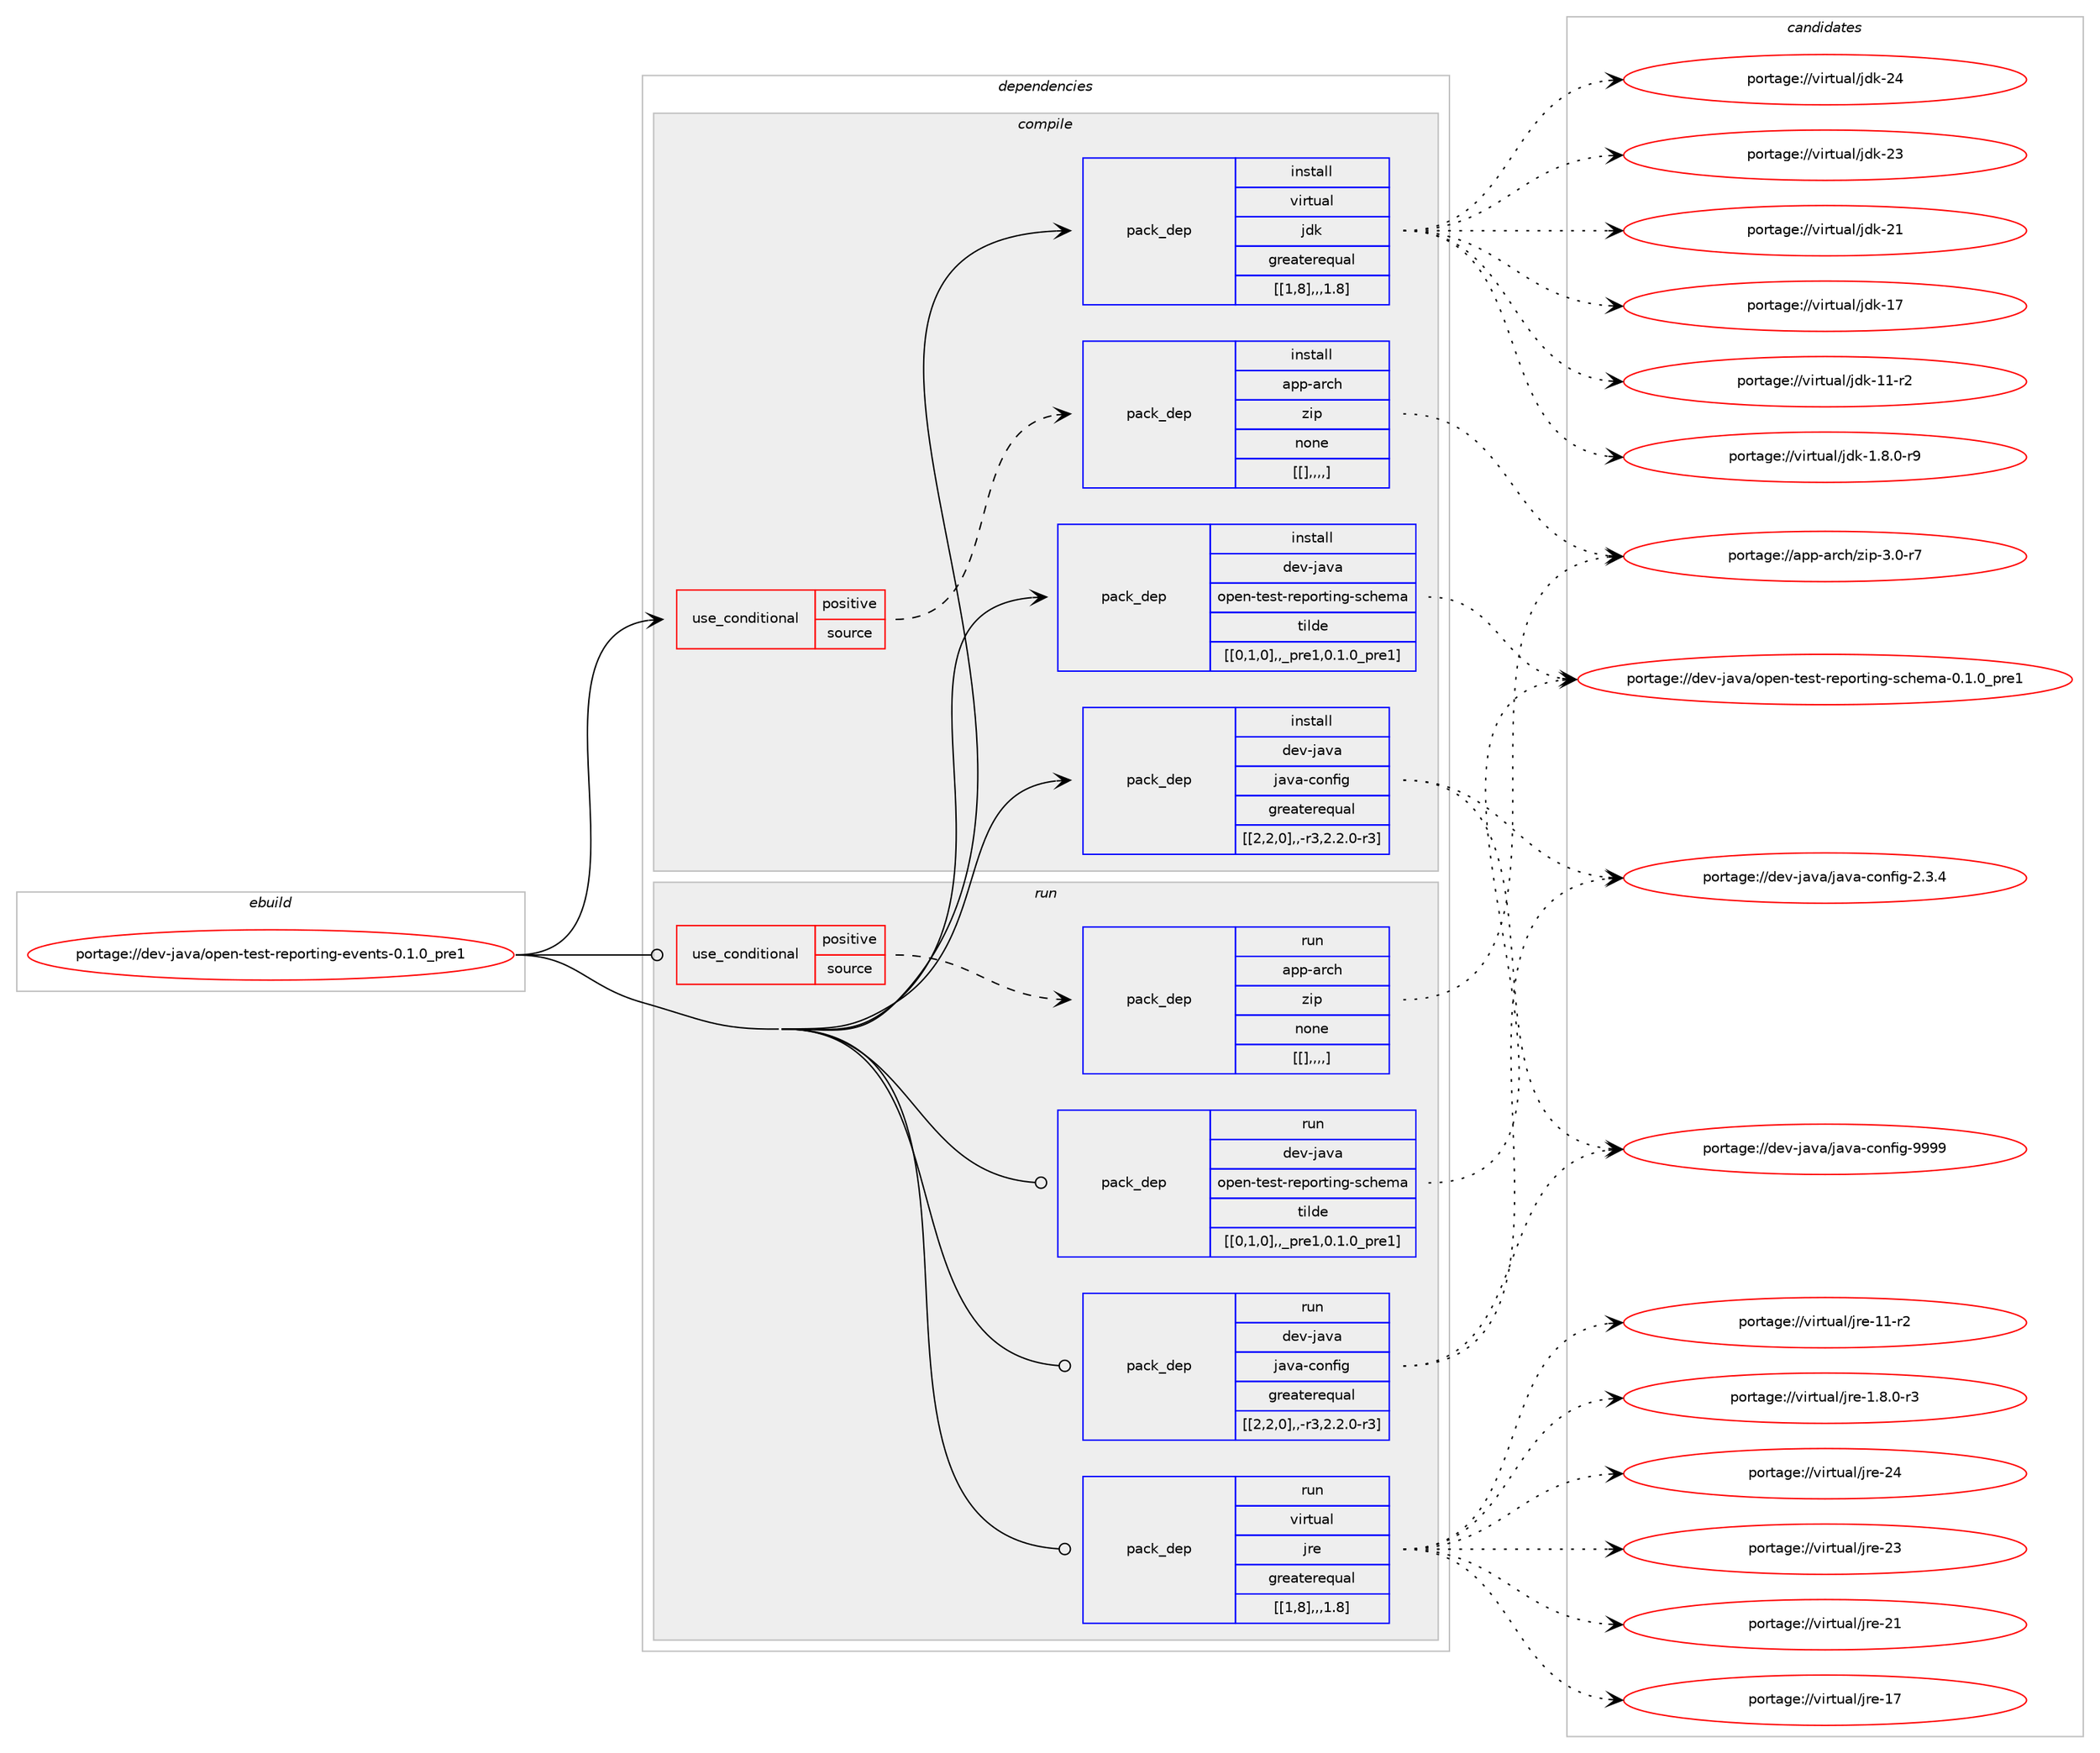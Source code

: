digraph prolog {

# *************
# Graph options
# *************

newrank=true;
concentrate=true;
compound=true;
graph [rankdir=LR,fontname=Helvetica,fontsize=10,ranksep=1.5];#, ranksep=2.5, nodesep=0.2];
edge  [arrowhead=vee];
node  [fontname=Helvetica,fontsize=10];

# **********
# The ebuild
# **********

subgraph cluster_leftcol {
color=gray;
label=<<i>ebuild</i>>;
id [label="portage://dev-java/open-test-reporting-events-0.1.0_pre1", color=red, width=4, href="../dev-java/open-test-reporting-events-0.1.0_pre1.svg"];
}

# ****************
# The dependencies
# ****************

subgraph cluster_midcol {
color=gray;
label=<<i>dependencies</i>>;
subgraph cluster_compile {
fillcolor="#eeeeee";
style=filled;
label=<<i>compile</i>>;
subgraph cond22880 {
dependency96593 [label=<<TABLE BORDER="0" CELLBORDER="1" CELLSPACING="0" CELLPADDING="4"><TR><TD ROWSPAN="3" CELLPADDING="10">use_conditional</TD></TR><TR><TD>positive</TD></TR><TR><TD>source</TD></TR></TABLE>>, shape=none, color=red];
subgraph pack72665 {
dependency96594 [label=<<TABLE BORDER="0" CELLBORDER="1" CELLSPACING="0" CELLPADDING="4" WIDTH="220"><TR><TD ROWSPAN="6" CELLPADDING="30">pack_dep</TD></TR><TR><TD WIDTH="110">install</TD></TR><TR><TD>app-arch</TD></TR><TR><TD>zip</TD></TR><TR><TD>none</TD></TR><TR><TD>[[],,,,]</TD></TR></TABLE>>, shape=none, color=blue];
}
dependency96593:e -> dependency96594:w [weight=20,style="dashed",arrowhead="vee"];
}
id:e -> dependency96593:w [weight=20,style="solid",arrowhead="vee"];
subgraph pack72666 {
dependency96595 [label=<<TABLE BORDER="0" CELLBORDER="1" CELLSPACING="0" CELLPADDING="4" WIDTH="220"><TR><TD ROWSPAN="6" CELLPADDING="30">pack_dep</TD></TR><TR><TD WIDTH="110">install</TD></TR><TR><TD>dev-java</TD></TR><TR><TD>java-config</TD></TR><TR><TD>greaterequal</TD></TR><TR><TD>[[2,2,0],,-r3,2.2.0-r3]</TD></TR></TABLE>>, shape=none, color=blue];
}
id:e -> dependency96595:w [weight=20,style="solid",arrowhead="vee"];
subgraph pack72667 {
dependency96596 [label=<<TABLE BORDER="0" CELLBORDER="1" CELLSPACING="0" CELLPADDING="4" WIDTH="220"><TR><TD ROWSPAN="6" CELLPADDING="30">pack_dep</TD></TR><TR><TD WIDTH="110">install</TD></TR><TR><TD>dev-java</TD></TR><TR><TD>open-test-reporting-schema</TD></TR><TR><TD>tilde</TD></TR><TR><TD>[[0,1,0],,_pre1,0.1.0_pre1]</TD></TR></TABLE>>, shape=none, color=blue];
}
id:e -> dependency96596:w [weight=20,style="solid",arrowhead="vee"];
subgraph pack72668 {
dependency96597 [label=<<TABLE BORDER="0" CELLBORDER="1" CELLSPACING="0" CELLPADDING="4" WIDTH="220"><TR><TD ROWSPAN="6" CELLPADDING="30">pack_dep</TD></TR><TR><TD WIDTH="110">install</TD></TR><TR><TD>virtual</TD></TR><TR><TD>jdk</TD></TR><TR><TD>greaterequal</TD></TR><TR><TD>[[1,8],,,1.8]</TD></TR></TABLE>>, shape=none, color=blue];
}
id:e -> dependency96597:w [weight=20,style="solid",arrowhead="vee"];
}
subgraph cluster_compileandrun {
fillcolor="#eeeeee";
style=filled;
label=<<i>compile and run</i>>;
}
subgraph cluster_run {
fillcolor="#eeeeee";
style=filled;
label=<<i>run</i>>;
subgraph cond22881 {
dependency96598 [label=<<TABLE BORDER="0" CELLBORDER="1" CELLSPACING="0" CELLPADDING="4"><TR><TD ROWSPAN="3" CELLPADDING="10">use_conditional</TD></TR><TR><TD>positive</TD></TR><TR><TD>source</TD></TR></TABLE>>, shape=none, color=red];
subgraph pack72669 {
dependency96599 [label=<<TABLE BORDER="0" CELLBORDER="1" CELLSPACING="0" CELLPADDING="4" WIDTH="220"><TR><TD ROWSPAN="6" CELLPADDING="30">pack_dep</TD></TR><TR><TD WIDTH="110">run</TD></TR><TR><TD>app-arch</TD></TR><TR><TD>zip</TD></TR><TR><TD>none</TD></TR><TR><TD>[[],,,,]</TD></TR></TABLE>>, shape=none, color=blue];
}
dependency96598:e -> dependency96599:w [weight=20,style="dashed",arrowhead="vee"];
}
id:e -> dependency96598:w [weight=20,style="solid",arrowhead="odot"];
subgraph pack72670 {
dependency96600 [label=<<TABLE BORDER="0" CELLBORDER="1" CELLSPACING="0" CELLPADDING="4" WIDTH="220"><TR><TD ROWSPAN="6" CELLPADDING="30">pack_dep</TD></TR><TR><TD WIDTH="110">run</TD></TR><TR><TD>dev-java</TD></TR><TR><TD>java-config</TD></TR><TR><TD>greaterequal</TD></TR><TR><TD>[[2,2,0],,-r3,2.2.0-r3]</TD></TR></TABLE>>, shape=none, color=blue];
}
id:e -> dependency96600:w [weight=20,style="solid",arrowhead="odot"];
subgraph pack72671 {
dependency96601 [label=<<TABLE BORDER="0" CELLBORDER="1" CELLSPACING="0" CELLPADDING="4" WIDTH="220"><TR><TD ROWSPAN="6" CELLPADDING="30">pack_dep</TD></TR><TR><TD WIDTH="110">run</TD></TR><TR><TD>dev-java</TD></TR><TR><TD>open-test-reporting-schema</TD></TR><TR><TD>tilde</TD></TR><TR><TD>[[0,1,0],,_pre1,0.1.0_pre1]</TD></TR></TABLE>>, shape=none, color=blue];
}
id:e -> dependency96601:w [weight=20,style="solid",arrowhead="odot"];
subgraph pack72672 {
dependency96602 [label=<<TABLE BORDER="0" CELLBORDER="1" CELLSPACING="0" CELLPADDING="4" WIDTH="220"><TR><TD ROWSPAN="6" CELLPADDING="30">pack_dep</TD></TR><TR><TD WIDTH="110">run</TD></TR><TR><TD>virtual</TD></TR><TR><TD>jre</TD></TR><TR><TD>greaterequal</TD></TR><TR><TD>[[1,8],,,1.8]</TD></TR></TABLE>>, shape=none, color=blue];
}
id:e -> dependency96602:w [weight=20,style="solid",arrowhead="odot"];
}
}

# **************
# The candidates
# **************

subgraph cluster_choices {
rank=same;
color=gray;
label=<<i>candidates</i>>;

subgraph choice72665 {
color=black;
nodesep=1;
choice9711211245971149910447122105112455146484511455 [label="portage://app-arch/zip-3.0-r7", color=red, width=4,href="../app-arch/zip-3.0-r7.svg"];
dependency96594:e -> choice9711211245971149910447122105112455146484511455:w [style=dotted,weight="100"];
}
subgraph choice72666 {
color=black;
nodesep=1;
choice10010111845106971189747106971189745991111101021051034557575757 [label="portage://dev-java/java-config-9999", color=red, width=4,href="../dev-java/java-config-9999.svg"];
choice1001011184510697118974710697118974599111110102105103455046514652 [label="portage://dev-java/java-config-2.3.4", color=red, width=4,href="../dev-java/java-config-2.3.4.svg"];
dependency96595:e -> choice10010111845106971189747106971189745991111101021051034557575757:w [style=dotted,weight="100"];
dependency96595:e -> choice1001011184510697118974710697118974599111110102105103455046514652:w [style=dotted,weight="100"];
}
subgraph choice72667 {
color=black;
nodesep=1;
choice1001011184510697118974711111210111045116101115116451141011121111141161051101034511599104101109974548464946489511211410149 [label="portage://dev-java/open-test-reporting-schema-0.1.0_pre1", color=red, width=4,href="../dev-java/open-test-reporting-schema-0.1.0_pre1.svg"];
dependency96596:e -> choice1001011184510697118974711111210111045116101115116451141011121111141161051101034511599104101109974548464946489511211410149:w [style=dotted,weight="100"];
}
subgraph choice72668 {
color=black;
nodesep=1;
choice1181051141161179710847106100107455052 [label="portage://virtual/jdk-24", color=red, width=4,href="../virtual/jdk-24.svg"];
choice1181051141161179710847106100107455051 [label="portage://virtual/jdk-23", color=red, width=4,href="../virtual/jdk-23.svg"];
choice1181051141161179710847106100107455049 [label="portage://virtual/jdk-21", color=red, width=4,href="../virtual/jdk-21.svg"];
choice1181051141161179710847106100107454955 [label="portage://virtual/jdk-17", color=red, width=4,href="../virtual/jdk-17.svg"];
choice11810511411611797108471061001074549494511450 [label="portage://virtual/jdk-11-r2", color=red, width=4,href="../virtual/jdk-11-r2.svg"];
choice11810511411611797108471061001074549465646484511457 [label="portage://virtual/jdk-1.8.0-r9", color=red, width=4,href="../virtual/jdk-1.8.0-r9.svg"];
dependency96597:e -> choice1181051141161179710847106100107455052:w [style=dotted,weight="100"];
dependency96597:e -> choice1181051141161179710847106100107455051:w [style=dotted,weight="100"];
dependency96597:e -> choice1181051141161179710847106100107455049:w [style=dotted,weight="100"];
dependency96597:e -> choice1181051141161179710847106100107454955:w [style=dotted,weight="100"];
dependency96597:e -> choice11810511411611797108471061001074549494511450:w [style=dotted,weight="100"];
dependency96597:e -> choice11810511411611797108471061001074549465646484511457:w [style=dotted,weight="100"];
}
subgraph choice72669 {
color=black;
nodesep=1;
choice9711211245971149910447122105112455146484511455 [label="portage://app-arch/zip-3.0-r7", color=red, width=4,href="../app-arch/zip-3.0-r7.svg"];
dependency96599:e -> choice9711211245971149910447122105112455146484511455:w [style=dotted,weight="100"];
}
subgraph choice72670 {
color=black;
nodesep=1;
choice10010111845106971189747106971189745991111101021051034557575757 [label="portage://dev-java/java-config-9999", color=red, width=4,href="../dev-java/java-config-9999.svg"];
choice1001011184510697118974710697118974599111110102105103455046514652 [label="portage://dev-java/java-config-2.3.4", color=red, width=4,href="../dev-java/java-config-2.3.4.svg"];
dependency96600:e -> choice10010111845106971189747106971189745991111101021051034557575757:w [style=dotted,weight="100"];
dependency96600:e -> choice1001011184510697118974710697118974599111110102105103455046514652:w [style=dotted,weight="100"];
}
subgraph choice72671 {
color=black;
nodesep=1;
choice1001011184510697118974711111210111045116101115116451141011121111141161051101034511599104101109974548464946489511211410149 [label="portage://dev-java/open-test-reporting-schema-0.1.0_pre1", color=red, width=4,href="../dev-java/open-test-reporting-schema-0.1.0_pre1.svg"];
dependency96601:e -> choice1001011184510697118974711111210111045116101115116451141011121111141161051101034511599104101109974548464946489511211410149:w [style=dotted,weight="100"];
}
subgraph choice72672 {
color=black;
nodesep=1;
choice1181051141161179710847106114101455052 [label="portage://virtual/jre-24", color=red, width=4,href="../virtual/jre-24.svg"];
choice1181051141161179710847106114101455051 [label="portage://virtual/jre-23", color=red, width=4,href="../virtual/jre-23.svg"];
choice1181051141161179710847106114101455049 [label="portage://virtual/jre-21", color=red, width=4,href="../virtual/jre-21.svg"];
choice1181051141161179710847106114101454955 [label="portage://virtual/jre-17", color=red, width=4,href="../virtual/jre-17.svg"];
choice11810511411611797108471061141014549494511450 [label="portage://virtual/jre-11-r2", color=red, width=4,href="../virtual/jre-11-r2.svg"];
choice11810511411611797108471061141014549465646484511451 [label="portage://virtual/jre-1.8.0-r3", color=red, width=4,href="../virtual/jre-1.8.0-r3.svg"];
dependency96602:e -> choice1181051141161179710847106114101455052:w [style=dotted,weight="100"];
dependency96602:e -> choice1181051141161179710847106114101455051:w [style=dotted,weight="100"];
dependency96602:e -> choice1181051141161179710847106114101455049:w [style=dotted,weight="100"];
dependency96602:e -> choice1181051141161179710847106114101454955:w [style=dotted,weight="100"];
dependency96602:e -> choice11810511411611797108471061141014549494511450:w [style=dotted,weight="100"];
dependency96602:e -> choice11810511411611797108471061141014549465646484511451:w [style=dotted,weight="100"];
}
}

}
